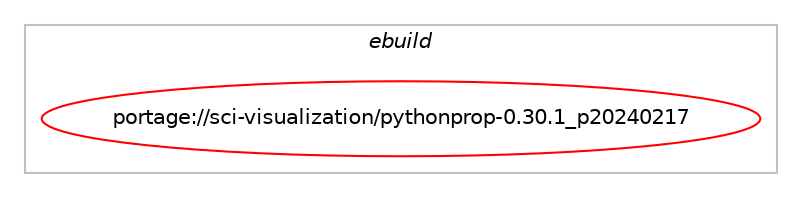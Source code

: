 digraph prolog {

# *************
# Graph options
# *************

newrank=true;
concentrate=true;
compound=true;
graph [rankdir=LR,fontname=Helvetica,fontsize=10,ranksep=1.5];#, ranksep=2.5, nodesep=0.2];
edge  [arrowhead=vee];
node  [fontname=Helvetica,fontsize=10];

# **********
# The ebuild
# **********

subgraph cluster_leftcol {
color=gray;
label=<<i>ebuild</i>>;
id [label="portage://sci-visualization/pythonprop-0.30.1_p20240217", color=red, width=4, href="../sci-visualization/pythonprop-0.30.1_p20240217.svg"];
}

# ****************
# The dependencies
# ****************

subgraph cluster_midcol {
color=gray;
label=<<i>dependencies</i>>;
subgraph cluster_compile {
fillcolor="#eeeeee";
style=filled;
label=<<i>compile</i>>;
# *** BEGIN UNKNOWN DEPENDENCY TYPE (TODO) ***
# id -> equal(use_conditional_group(positive,python_single_target_python3_10,portage://sci-visualization/pythonprop-0.30.1_p20240217,[package_dependency(portage://sci-visualization/pythonprop-0.30.1_p20240217,install,no,dev-lang,python,none,[,,],[slot(3.10)],[])]))
# *** END UNKNOWN DEPENDENCY TYPE (TODO) ***

# *** BEGIN UNKNOWN DEPENDENCY TYPE (TODO) ***
# id -> equal(use_conditional_group(positive,python_single_target_python3_10,portage://sci-visualization/pythonprop-0.30.1_p20240217,[package_dependency(portage://sci-visualization/pythonprop-0.30.1_p20240217,install,no,dev-python,pygobject,none,[,,],[slot(3)],[use(enable(python_targets_python3_10),negative)]),package_dependency(portage://sci-visualization/pythonprop-0.30.1_p20240217,install,no,dev-python,matplotlib,none,[,,],[],[use(enable(python_targets_python3_10),negative)]),package_dependency(portage://sci-visualization/pythonprop-0.30.1_p20240217,install,no,dev-python,scipy,none,[,,],[],[use(enable(python_targets_python3_10),negative)])]))
# *** END UNKNOWN DEPENDENCY TYPE (TODO) ***

# *** BEGIN UNKNOWN DEPENDENCY TYPE (TODO) ***
# id -> equal(use_conditional_group(positive,python_single_target_python3_11,portage://sci-visualization/pythonprop-0.30.1_p20240217,[package_dependency(portage://sci-visualization/pythonprop-0.30.1_p20240217,install,no,dev-lang,python,none,[,,],[slot(3.11)],[])]))
# *** END UNKNOWN DEPENDENCY TYPE (TODO) ***

# *** BEGIN UNKNOWN DEPENDENCY TYPE (TODO) ***
# id -> equal(use_conditional_group(positive,python_single_target_python3_11,portage://sci-visualization/pythonprop-0.30.1_p20240217,[package_dependency(portage://sci-visualization/pythonprop-0.30.1_p20240217,install,no,dev-python,pygobject,none,[,,],[slot(3)],[use(enable(python_targets_python3_11),negative)]),package_dependency(portage://sci-visualization/pythonprop-0.30.1_p20240217,install,no,dev-python,matplotlib,none,[,,],[],[use(enable(python_targets_python3_11),negative)]),package_dependency(portage://sci-visualization/pythonprop-0.30.1_p20240217,install,no,dev-python,scipy,none,[,,],[],[use(enable(python_targets_python3_11),negative)])]))
# *** END UNKNOWN DEPENDENCY TYPE (TODO) ***

# *** BEGIN UNKNOWN DEPENDENCY TYPE (TODO) ***
# id -> equal(use_conditional_group(positive,python_single_target_python3_12,portage://sci-visualization/pythonprop-0.30.1_p20240217,[package_dependency(portage://sci-visualization/pythonprop-0.30.1_p20240217,install,no,dev-lang,python,none,[,,],[slot(3.12)],[])]))
# *** END UNKNOWN DEPENDENCY TYPE (TODO) ***

# *** BEGIN UNKNOWN DEPENDENCY TYPE (TODO) ***
# id -> equal(use_conditional_group(positive,python_single_target_python3_12,portage://sci-visualization/pythonprop-0.30.1_p20240217,[package_dependency(portage://sci-visualization/pythonprop-0.30.1_p20240217,install,no,dev-python,pygobject,none,[,,],[slot(3)],[use(enable(python_targets_python3_12),negative)]),package_dependency(portage://sci-visualization/pythonprop-0.30.1_p20240217,install,no,dev-python,matplotlib,none,[,,],[],[use(enable(python_targets_python3_12),negative)]),package_dependency(portage://sci-visualization/pythonprop-0.30.1_p20240217,install,no,dev-python,scipy,none,[,,],[],[use(enable(python_targets_python3_12),negative)])]))
# *** END UNKNOWN DEPENDENCY TYPE (TODO) ***

# *** BEGIN UNKNOWN DEPENDENCY TYPE (TODO) ***
# id -> equal(package_dependency(portage://sci-visualization/pythonprop-0.30.1_p20240217,install,no,app-text,yelp-tools,none,[,,],[],[]))
# *** END UNKNOWN DEPENDENCY TYPE (TODO) ***

# *** BEGIN UNKNOWN DEPENDENCY TYPE (TODO) ***
# id -> equal(package_dependency(portage://sci-visualization/pythonprop-0.30.1_p20240217,install,no,dev-python,cairocffi,none,[,,],[],[]))
# *** END UNKNOWN DEPENDENCY TYPE (TODO) ***

# *** BEGIN UNKNOWN DEPENDENCY TYPE (TODO) ***
# id -> equal(package_dependency(portage://sci-visualization/pythonprop-0.30.1_p20240217,install,no,sci-electronics,voacapl,none,[,,],[],[]))
# *** END UNKNOWN DEPENDENCY TYPE (TODO) ***

# *** BEGIN UNKNOWN DEPENDENCY TYPE (TODO) ***
# id -> equal(package_dependency(portage://sci-visualization/pythonprop-0.30.1_p20240217,install,no,sci-libs,cartopy,none,[,,],[],[use(optenable(python_single_target_python3_10),negative),use(optenable(python_single_target_python3_11),negative),use(optenable(python_single_target_python3_12),negative)]))
# *** END UNKNOWN DEPENDENCY TYPE (TODO) ***

}
subgraph cluster_compileandrun {
fillcolor="#eeeeee";
style=filled;
label=<<i>compile and run</i>>;
}
subgraph cluster_run {
fillcolor="#eeeeee";
style=filled;
label=<<i>run</i>>;
# *** BEGIN UNKNOWN DEPENDENCY TYPE (TODO) ***
# id -> equal(use_conditional_group(positive,python_single_target_python3_10,portage://sci-visualization/pythonprop-0.30.1_p20240217,[package_dependency(portage://sci-visualization/pythonprop-0.30.1_p20240217,run,no,dev-lang,python,none,[,,],[slot(3.10)],[])]))
# *** END UNKNOWN DEPENDENCY TYPE (TODO) ***

# *** BEGIN UNKNOWN DEPENDENCY TYPE (TODO) ***
# id -> equal(use_conditional_group(positive,python_single_target_python3_10,portage://sci-visualization/pythonprop-0.30.1_p20240217,[package_dependency(portage://sci-visualization/pythonprop-0.30.1_p20240217,run,no,dev-python,pygobject,none,[,,],[slot(3)],[use(enable(python_targets_python3_10),negative)]),package_dependency(portage://sci-visualization/pythonprop-0.30.1_p20240217,run,no,dev-python,matplotlib,none,[,,],[],[use(enable(python_targets_python3_10),negative)]),package_dependency(portage://sci-visualization/pythonprop-0.30.1_p20240217,run,no,dev-python,scipy,none,[,,],[],[use(enable(python_targets_python3_10),negative)])]))
# *** END UNKNOWN DEPENDENCY TYPE (TODO) ***

# *** BEGIN UNKNOWN DEPENDENCY TYPE (TODO) ***
# id -> equal(use_conditional_group(positive,python_single_target_python3_11,portage://sci-visualization/pythonprop-0.30.1_p20240217,[package_dependency(portage://sci-visualization/pythonprop-0.30.1_p20240217,run,no,dev-lang,python,none,[,,],[slot(3.11)],[])]))
# *** END UNKNOWN DEPENDENCY TYPE (TODO) ***

# *** BEGIN UNKNOWN DEPENDENCY TYPE (TODO) ***
# id -> equal(use_conditional_group(positive,python_single_target_python3_11,portage://sci-visualization/pythonprop-0.30.1_p20240217,[package_dependency(portage://sci-visualization/pythonprop-0.30.1_p20240217,run,no,dev-python,pygobject,none,[,,],[slot(3)],[use(enable(python_targets_python3_11),negative)]),package_dependency(portage://sci-visualization/pythonprop-0.30.1_p20240217,run,no,dev-python,matplotlib,none,[,,],[],[use(enable(python_targets_python3_11),negative)]),package_dependency(portage://sci-visualization/pythonprop-0.30.1_p20240217,run,no,dev-python,scipy,none,[,,],[],[use(enable(python_targets_python3_11),negative)])]))
# *** END UNKNOWN DEPENDENCY TYPE (TODO) ***

# *** BEGIN UNKNOWN DEPENDENCY TYPE (TODO) ***
# id -> equal(use_conditional_group(positive,python_single_target_python3_12,portage://sci-visualization/pythonprop-0.30.1_p20240217,[package_dependency(portage://sci-visualization/pythonprop-0.30.1_p20240217,run,no,dev-lang,python,none,[,,],[slot(3.12)],[])]))
# *** END UNKNOWN DEPENDENCY TYPE (TODO) ***

# *** BEGIN UNKNOWN DEPENDENCY TYPE (TODO) ***
# id -> equal(use_conditional_group(positive,python_single_target_python3_12,portage://sci-visualization/pythonprop-0.30.1_p20240217,[package_dependency(portage://sci-visualization/pythonprop-0.30.1_p20240217,run,no,dev-python,pygobject,none,[,,],[slot(3)],[use(enable(python_targets_python3_12),negative)]),package_dependency(portage://sci-visualization/pythonprop-0.30.1_p20240217,run,no,dev-python,matplotlib,none,[,,],[],[use(enable(python_targets_python3_12),negative)]),package_dependency(portage://sci-visualization/pythonprop-0.30.1_p20240217,run,no,dev-python,scipy,none,[,,],[],[use(enable(python_targets_python3_12),negative)])]))
# *** END UNKNOWN DEPENDENCY TYPE (TODO) ***

# *** BEGIN UNKNOWN DEPENDENCY TYPE (TODO) ***
# id -> equal(package_dependency(portage://sci-visualization/pythonprop-0.30.1_p20240217,run,no,dev-python,cairocffi,none,[,,],[],[]))
# *** END UNKNOWN DEPENDENCY TYPE (TODO) ***

# *** BEGIN UNKNOWN DEPENDENCY TYPE (TODO) ***
# id -> equal(package_dependency(portage://sci-visualization/pythonprop-0.30.1_p20240217,run,no,sci-electronics,voacapl,none,[,,],[],[]))
# *** END UNKNOWN DEPENDENCY TYPE (TODO) ***

# *** BEGIN UNKNOWN DEPENDENCY TYPE (TODO) ***
# id -> equal(package_dependency(portage://sci-visualization/pythonprop-0.30.1_p20240217,run,no,sci-libs,cartopy,none,[,,],[],[use(optenable(python_single_target_python3_10),negative),use(optenable(python_single_target_python3_11),negative),use(optenable(python_single_target_python3_12),negative)]))
# *** END UNKNOWN DEPENDENCY TYPE (TODO) ***

}
}

# **************
# The candidates
# **************

subgraph cluster_choices {
rank=same;
color=gray;
label=<<i>candidates</i>>;

}

}
